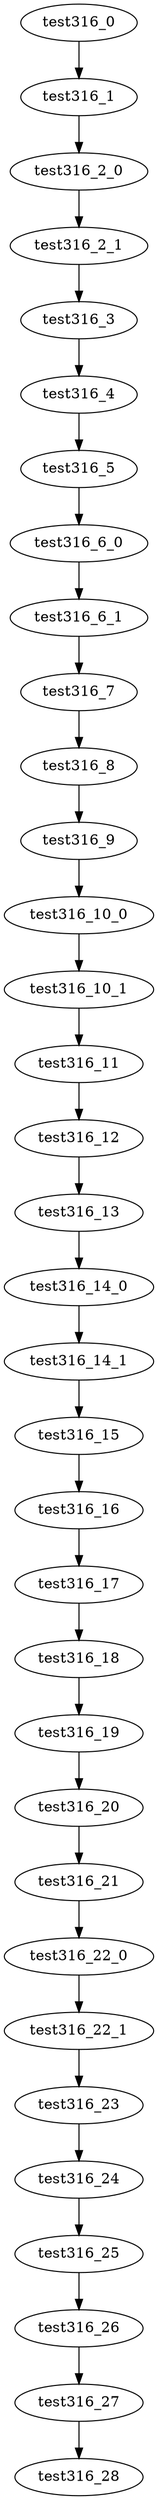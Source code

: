 digraph G {
test316_0->test316_1;
test316_1->test316_2_0;
test316_2_0->test316_2_1;
test316_2_1->test316_3;
test316_3->test316_4;
test316_4->test316_5;
test316_5->test316_6_0;
test316_6_0->test316_6_1;
test316_6_1->test316_7;
test316_7->test316_8;
test316_8->test316_9;
test316_9->test316_10_0;
test316_10_0->test316_10_1;
test316_10_1->test316_11;
test316_11->test316_12;
test316_12->test316_13;
test316_13->test316_14_0;
test316_14_0->test316_14_1;
test316_14_1->test316_15;
test316_15->test316_16;
test316_16->test316_17;
test316_17->test316_18;
test316_18->test316_19;
test316_19->test316_20;
test316_20->test316_21;
test316_21->test316_22_0;
test316_22_0->test316_22_1;
test316_22_1->test316_23;
test316_23->test316_24;
test316_24->test316_25;
test316_25->test316_26;
test316_26->test316_27;
test316_27->test316_28;

}
